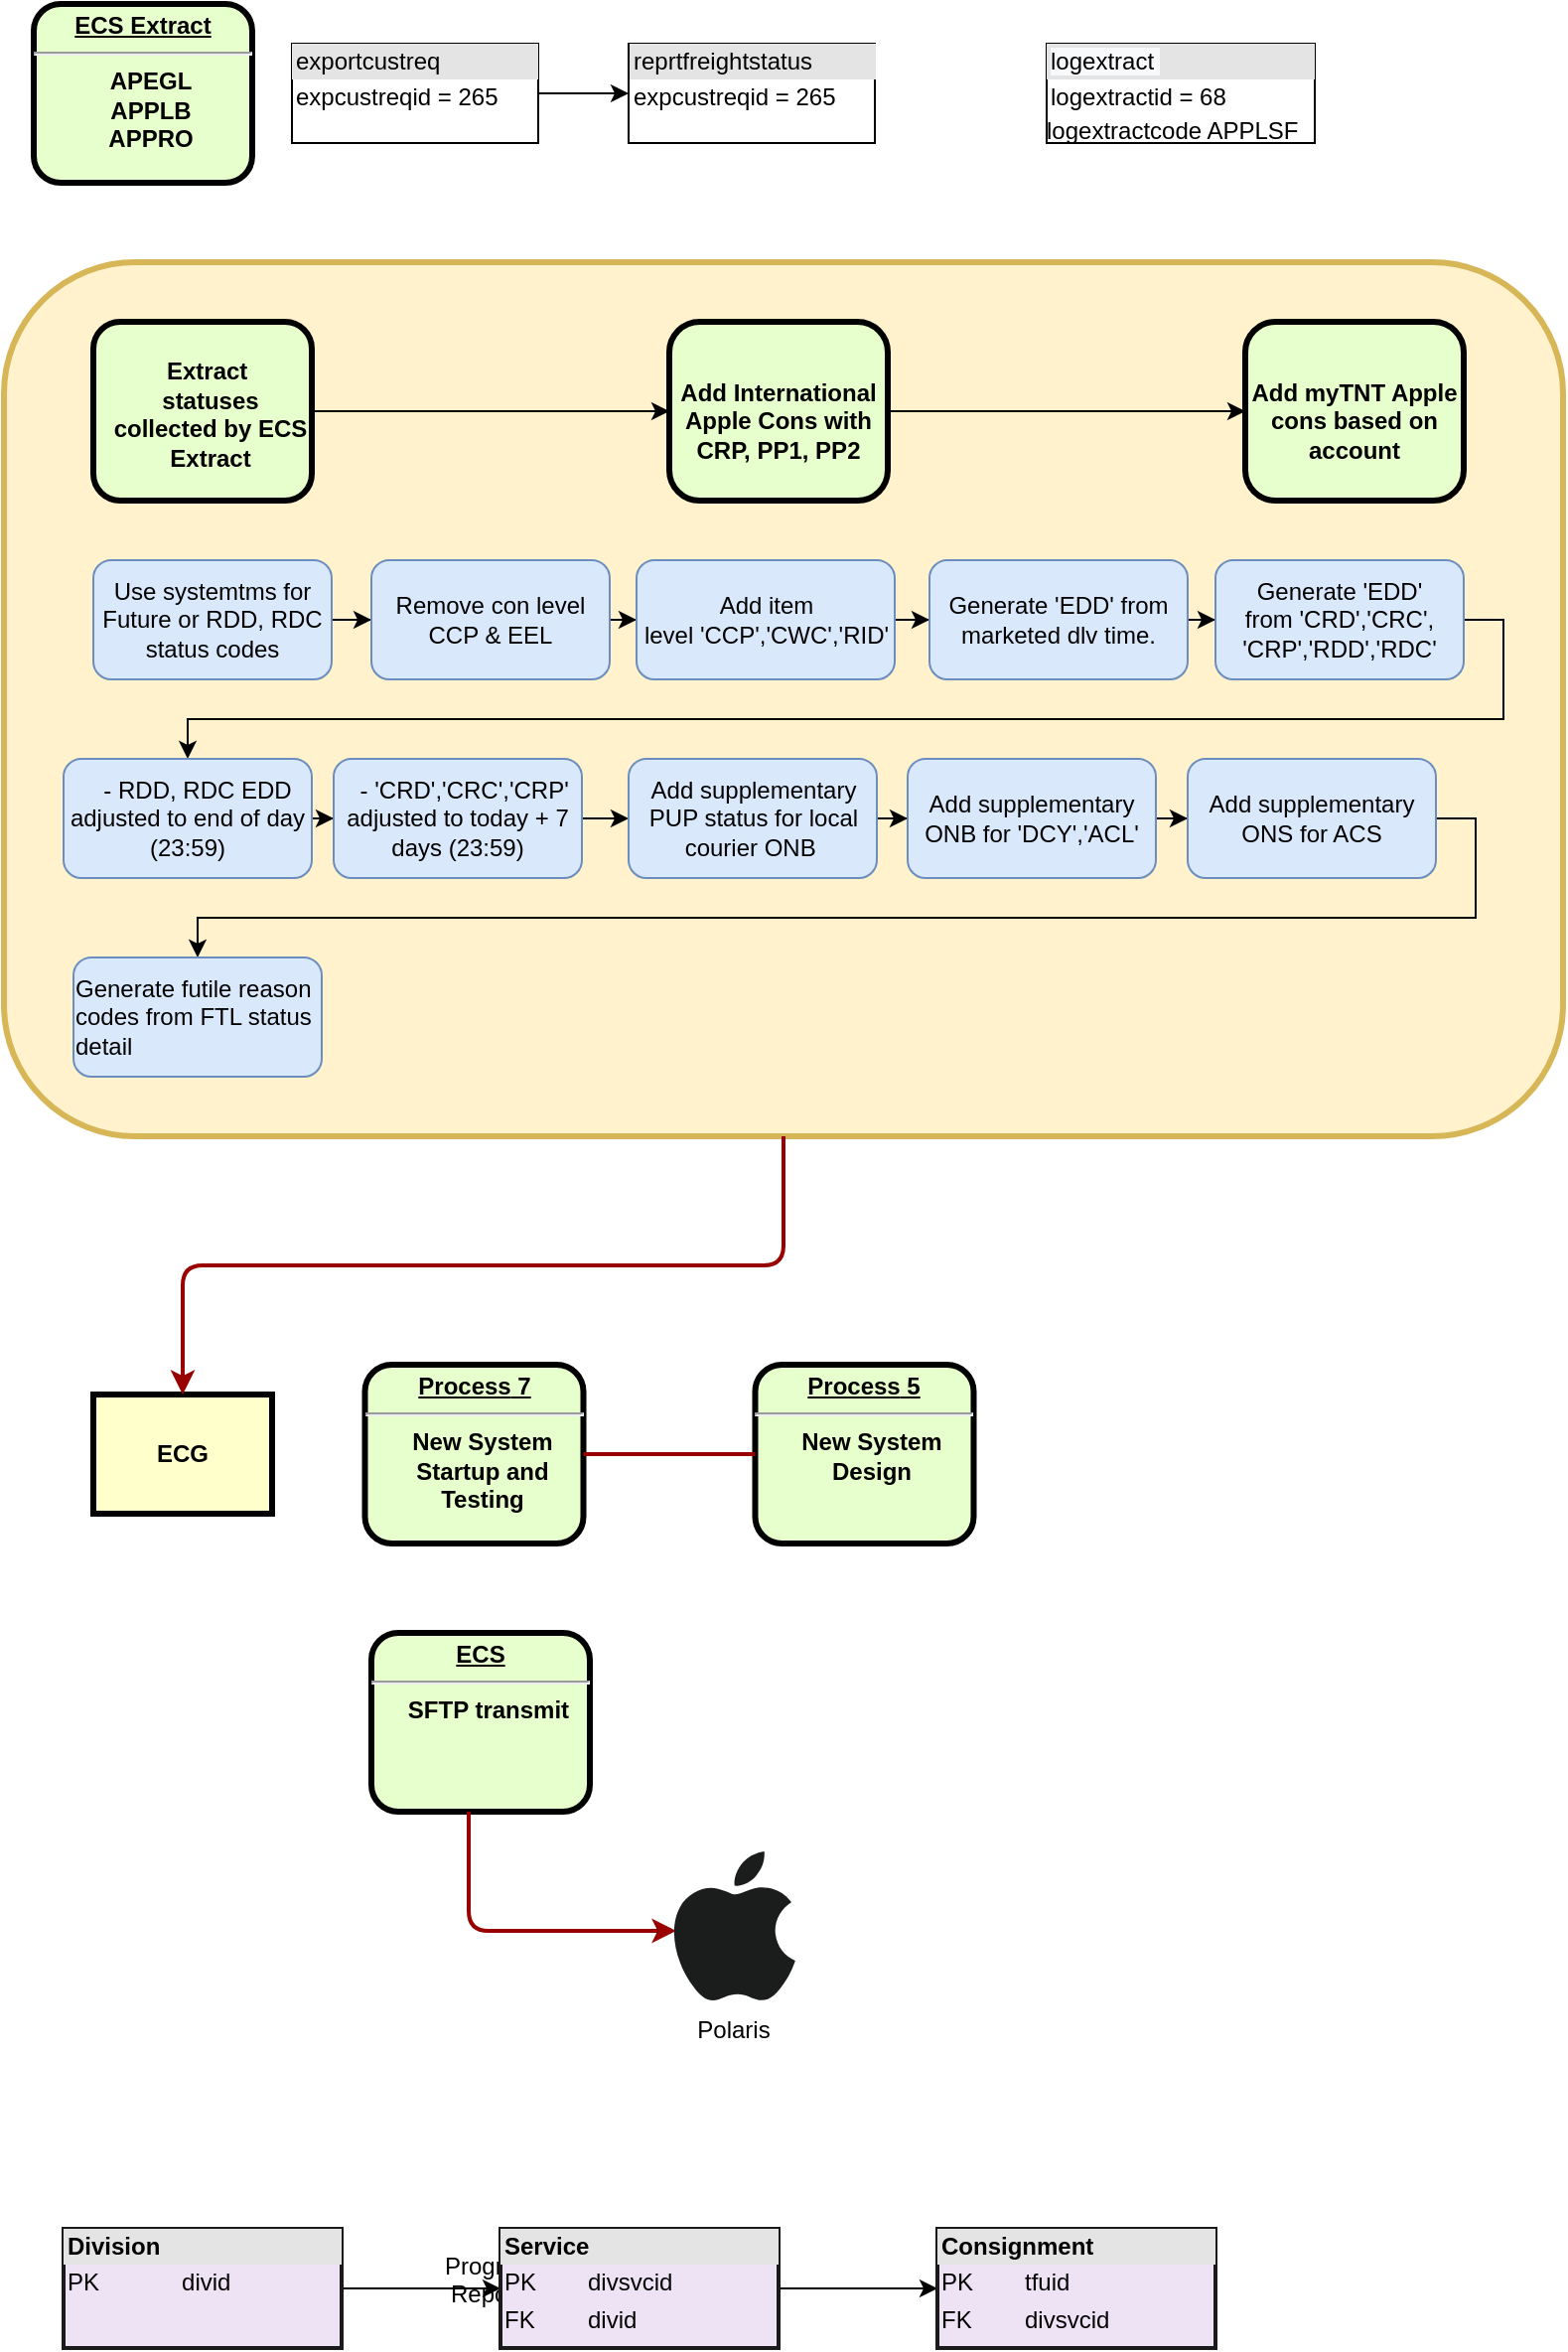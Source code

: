 <mxfile version="13.2.4" type="github">
  <diagram name="Page-1" id="c7558073-3199-34d8-9f00-42111426c3f3">
    <mxGraphModel dx="1090" dy="602" grid="1" gridSize="10" guides="1" tooltips="1" connect="1" arrows="1" fold="1" page="1" pageScale="1" pageWidth="826" pageHeight="1169" background="#ffffff" math="0" shadow="0">
      <root>
        <mxCell id="0" />
        <mxCell id="1" parent="0" />
        <mxCell id="7W_plpCJhQbWiAo0D66k-156" value="&lt;p style=&quot;margin: 0px ; margin-top: 4px ; text-align: center ; text-decoration: underline&quot;&gt;&lt;br&gt;&lt;/p&gt;" style="verticalAlign=middle;align=center;overflow=fill;fontSize=12;fontFamily=Helvetica;html=1;rounded=1;fontStyle=1;strokeWidth=3;fillColor=#fff2cc;strokeColor=#d6b656;" vertex="1" parent="1">
          <mxGeometry x="15" y="170" width="785" height="440" as="geometry" />
        </mxCell>
        <mxCell id="9" value="&lt;p style=&quot;margin: 0px; margin-top: 4px; text-align: center; text-decoration: underline;&quot;&gt;&lt;strong&gt;&lt;strong&gt;Process&lt;/strong&gt; 5&lt;br /&gt;&lt;/strong&gt;&lt;/p&gt;&lt;hr /&gt;&lt;p style=&quot;margin: 0px; margin-left: 8px;&quot;&gt;New System&lt;/p&gt;&lt;p style=&quot;margin: 0px; margin-left: 8px;&quot;&gt;Design&lt;/p&gt;" style="verticalAlign=middle;align=center;overflow=fill;fontSize=12;fontFamily=Helvetica;html=1;rounded=1;fontStyle=1;strokeWidth=3;fillColor=#E6FFCC" parent="1" vertex="1">
          <mxGeometry x="393.25" y="725" width="110" height="90" as="geometry" />
        </mxCell>
        <mxCell id="10" value="&lt;p style=&quot;margin: 0px ; margin-top: 4px ; text-align: center ; text-decoration: underline&quot;&gt;&lt;strong&gt;ECS&lt;/strong&gt;&lt;/p&gt;&lt;hr&gt;&lt;p style=&quot;margin: 0px ; margin-left: 8px&quot;&gt;SFTP transmit&lt;/p&gt;" style="verticalAlign=middle;align=center;overflow=fill;fontSize=12;fontFamily=Helvetica;html=1;rounded=1;fontStyle=1;strokeWidth=3;fillColor=#E6FFCC" parent="1" vertex="1">
          <mxGeometry x="200.0" y="860" width="110" height="90" as="geometry" />
        </mxCell>
        <mxCell id="14" value="ECG" style="whiteSpace=wrap;align=center;verticalAlign=middle;fontStyle=1;strokeWidth=3;fillColor=#FFFFCC" parent="1" vertex="1">
          <mxGeometry x="60.0" y="740.0" width="90" height="60" as="geometry" />
        </mxCell>
        <mxCell id="11" value="&lt;p style=&quot;margin: 0px; margin-top: 4px; text-align: center; text-decoration: underline;&quot;&gt;&lt;strong&gt;&lt;strong&gt;Process&lt;/strong&gt; 7&lt;br /&gt;&lt;/strong&gt;&lt;/p&gt;&lt;hr /&gt;&lt;p style=&quot;margin: 0px; margin-left: 8px;&quot;&gt;New System&lt;/p&gt;&lt;p style=&quot;margin: 0px; margin-left: 8px;&quot;&gt;Startup and&lt;/p&gt;&lt;p style=&quot;margin: 0px; margin-left: 8px;&quot;&gt;Testing&lt;/p&gt;" style="verticalAlign=middle;align=center;overflow=fill;fontSize=12;fontFamily=Helvetica;html=1;rounded=1;fontStyle=1;strokeWidth=3;fillColor=#E6FFCC" parent="1" vertex="1">
          <mxGeometry x="196.75" y="725" width="110" height="90" as="geometry" />
        </mxCell>
        <mxCell id="51" value="" style="endArrow=none;noEdgeStyle=1;strokeColor=#990000;strokeWidth=2" parent="1" source="9" target="11" edge="1">
          <mxGeometry relative="1" as="geometry">
            <mxPoint x="58.258" y="696" as="sourcePoint" />
            <mxPoint x="253.578" y="865" as="targetPoint" />
          </mxGeometry>
        </mxCell>
        <mxCell id="85" value="" style="edgeStyle=elbowEdgeStyle;elbow=horizontal;strokeColor=#990000;strokeWidth=2" parent="1" source="10" edge="1">
          <mxGeometry width="100" height="100" relative="1" as="geometry">
            <mxPoint x="135.0" y="1120" as="sourcePoint" />
            <mxPoint x="353.5" y="1010" as="targetPoint" />
            <Array as="points">
              <mxPoint x="249" y="1010" />
            </Array>
          </mxGeometry>
        </mxCell>
        <mxCell id="86" value="Progress&#xa;Reports" style="text;spacingTop=-5;align=center" parent="1" vertex="1">
          <mxGeometry x="246.0" y="1170" width="30" height="20" as="geometry" />
        </mxCell>
        <mxCell id="87" value="" style="edgeStyle=elbowEdgeStyle;elbow=vertical;strokeColor=#990000;strokeWidth=2" parent="1" source="7W_plpCJhQbWiAo0D66k-156" target="14" edge="1">
          <mxGeometry width="100" height="100" relative="1" as="geometry">
            <mxPoint x="75" y="1120" as="sourcePoint" />
            <mxPoint x="175" y="1020" as="targetPoint" />
          </mxGeometry>
        </mxCell>
        <mxCell id="7W_plpCJhQbWiAo0D66k-100" value="Polaris&lt;br&gt;" style="dashed=0;outlineConnect=0;html=1;align=center;labelPosition=center;verticalLabelPosition=bottom;verticalAlign=top;shape=mxgraph.weblogos.apple;fillColor=#1B1C1C;strokeColor=none" vertex="1" parent="1">
          <mxGeometry x="351" y="970" width="62.4" height="76.2" as="geometry" />
        </mxCell>
        <mxCell id="7W_plpCJhQbWiAo0D66k-104" value="&lt;p style=&quot;margin: 0px ; margin-top: 4px ; text-align: center ; text-decoration: underline&quot;&gt;&lt;strong&gt;ECS Extract&lt;/strong&gt;&lt;/p&gt;&lt;hr&gt;&lt;p style=&quot;margin: 0px ; margin-left: 8px&quot;&gt;APEGL&lt;/p&gt;&lt;p style=&quot;margin: 0px ; margin-left: 8px&quot;&gt;APPLB&lt;/p&gt;&lt;p style=&quot;margin: 0px ; margin-left: 8px&quot;&gt;APPRO&lt;/p&gt;&lt;div&gt;&lt;br&gt;&lt;/div&gt;" style="verticalAlign=middle;align=center;overflow=fill;fontSize=12;fontFamily=Helvetica;html=1;rounded=1;fontStyle=1;strokeWidth=3;fillColor=#E6FFCC" vertex="1" parent="1">
          <mxGeometry x="30.0" y="40" width="110" height="90" as="geometry" />
        </mxCell>
        <mxCell id="7W_plpCJhQbWiAo0D66k-112" value="" style="edgeStyle=orthogonalEdgeStyle;rounded=0;orthogonalLoop=1;jettySize=auto;html=1;" edge="1" parent="1" source="7W_plpCJhQbWiAo0D66k-107" target="7W_plpCJhQbWiAo0D66k-111">
          <mxGeometry relative="1" as="geometry" />
        </mxCell>
        <mxCell id="7W_plpCJhQbWiAo0D66k-107" value="&lt;div style=&quot;box-sizing: border-box ; width: 100% ; background: #e4e4e4 ; padding: 2px&quot;&gt;exportcustreq&lt;/div&gt;&lt;table style=&quot;width: 100% ; font-size: 1em&quot; cellpadding=&quot;2&quot; cellspacing=&quot;0&quot;&gt;&lt;tbody&gt;&lt;tr&gt;&lt;td&gt;expcustreqid = 265&lt;br&gt;&lt;/td&gt;&lt;td&gt;&lt;/td&gt;&lt;/tr&gt;&lt;/tbody&gt;&lt;/table&gt;" style="verticalAlign=top;align=left;overflow=fill;html=1;" vertex="1" parent="1">
          <mxGeometry x="160" y="60" width="124" height="50" as="geometry" />
        </mxCell>
        <mxCell id="7W_plpCJhQbWiAo0D66k-111" value="&lt;div style=&quot;box-sizing: border-box ; width: 100% ; background: #e4e4e4 ; padding: 2px&quot;&gt;reprtfreightstatus&lt;/div&gt;&lt;table style=&quot;width: 100% ; font-size: 1em&quot; cellpadding=&quot;2&quot; cellspacing=&quot;0&quot;&gt;&lt;tbody&gt;&lt;tr&gt;&lt;td&gt;expcustreqid = 265&lt;br&gt;&lt;/td&gt;&lt;td&gt;&lt;/td&gt;&lt;/tr&gt;&lt;/tbody&gt;&lt;/table&gt;" style="verticalAlign=top;align=left;overflow=fill;html=1;" vertex="1" parent="1">
          <mxGeometry x="329.5" y="60" width="124" height="50" as="geometry" />
        </mxCell>
        <mxCell id="7W_plpCJhQbWiAo0D66k-108" value="&lt;div style=&quot;box-sizing: border-box ; width: 100% ; background: #e4e4e4 ; padding: 2px&quot;&gt;&lt;span style=&quot;background-color: rgb(248 , 249 , 250)&quot;&gt;logextract&amp;nbsp;&lt;/span&gt;&lt;br&gt;&lt;/div&gt;&lt;table style=&quot;width: 100% ; font-size: 1em&quot; cellpadding=&quot;2&quot; cellspacing=&quot;0&quot;&gt;&lt;tbody&gt;&lt;tr&gt;&lt;td&gt;logextractid = 68&lt;br&gt;&lt;/td&gt;&lt;td&gt;&lt;/td&gt;&lt;/tr&gt;&lt;/tbody&gt;&lt;/table&gt;logextractcode APPLSF" style="verticalAlign=top;align=left;overflow=fill;html=1;" vertex="1" parent="1">
          <mxGeometry x="540" y="60" width="135" height="50" as="geometry" />
        </mxCell>
        <mxCell id="7W_plpCJhQbWiAo0D66k-128" value="" style="edgeStyle=orthogonalEdgeStyle;rounded=0;orthogonalLoop=1;jettySize=auto;html=1;" edge="1" parent="1" source="7W_plpCJhQbWiAo0D66k-126" target="7W_plpCJhQbWiAo0D66k-127">
          <mxGeometry relative="1" as="geometry" />
        </mxCell>
        <mxCell id="7W_plpCJhQbWiAo0D66k-126" value="&lt;span style=&quot;text-align: left&quot;&gt;Use systemtms for Future or RDD, RDC status codes&lt;/span&gt;" style="rounded=1;whiteSpace=wrap;html=1;align=center;fillColor=#dae8fc;strokeColor=#6c8ebf;" vertex="1" parent="1">
          <mxGeometry x="60" y="320" width="120" height="60" as="geometry" />
        </mxCell>
        <mxCell id="7W_plpCJhQbWiAo0D66k-130" value="" style="edgeStyle=orthogonalEdgeStyle;rounded=0;orthogonalLoop=1;jettySize=auto;html=1;" edge="1" parent="1" source="7W_plpCJhQbWiAo0D66k-127" target="7W_plpCJhQbWiAo0D66k-129">
          <mxGeometry relative="1" as="geometry" />
        </mxCell>
        <mxCell id="7W_plpCJhQbWiAo0D66k-127" value="&lt;span style=&quot;text-align: left&quot;&gt;Remove con level CCP &amp;amp; EEL&lt;/span&gt;" style="rounded=1;whiteSpace=wrap;html=1;align=center;fillColor=#dae8fc;strokeColor=#6c8ebf;" vertex="1" parent="1">
          <mxGeometry x="200" y="320" width="120" height="60" as="geometry" />
        </mxCell>
        <mxCell id="7W_plpCJhQbWiAo0D66k-132" value="" style="edgeStyle=orthogonalEdgeStyle;rounded=0;orthogonalLoop=1;jettySize=auto;html=1;" edge="1" parent="1" source="7W_plpCJhQbWiAo0D66k-129" target="7W_plpCJhQbWiAo0D66k-131">
          <mxGeometry relative="1" as="geometry" />
        </mxCell>
        <mxCell id="7W_plpCJhQbWiAo0D66k-129" value="&lt;span style=&quot;text-align: left&quot;&gt;Add item level&amp;nbsp;&#39;CCP&#39;,&#39;CWC&#39;,&#39;RID&#39;&lt;/span&gt;" style="rounded=1;whiteSpace=wrap;html=1;align=center;fillColor=#dae8fc;strokeColor=#6c8ebf;" vertex="1" parent="1">
          <mxGeometry x="333.5" y="320" width="130" height="60" as="geometry" />
        </mxCell>
        <mxCell id="7W_plpCJhQbWiAo0D66k-134" value="" style="edgeStyle=orthogonalEdgeStyle;rounded=0;orthogonalLoop=1;jettySize=auto;html=1;" edge="1" parent="1" source="7W_plpCJhQbWiAo0D66k-131" target="7W_plpCJhQbWiAo0D66k-133">
          <mxGeometry relative="1" as="geometry" />
        </mxCell>
        <mxCell id="7W_plpCJhQbWiAo0D66k-131" value="&lt;span style=&quot;text-align: left&quot;&gt;Generate &#39;EDD&#39; from marketed dlv time.&lt;/span&gt;" style="rounded=1;whiteSpace=wrap;html=1;align=center;fillColor=#dae8fc;strokeColor=#6c8ebf;" vertex="1" parent="1">
          <mxGeometry x="481" y="320" width="130" height="60" as="geometry" />
        </mxCell>
        <mxCell id="7W_plpCJhQbWiAo0D66k-139" value="" style="edgeStyle=orthogonalEdgeStyle;rounded=0;orthogonalLoop=1;jettySize=auto;html=1;exitX=1;exitY=0.5;exitDx=0;exitDy=0;" edge="1" parent="1" source="7W_plpCJhQbWiAo0D66k-133" target="7W_plpCJhQbWiAo0D66k-138">
          <mxGeometry relative="1" as="geometry" />
        </mxCell>
        <mxCell id="7W_plpCJhQbWiAo0D66k-133" value="&lt;span style=&quot;text-align: left&quot;&gt;Generate &#39;EDD&#39; from&amp;nbsp;&#39;CRD&#39;,&#39;CRC&#39;, &#39;CRP&#39;,&#39;RDD&#39;,&#39;RDC&#39;&lt;/span&gt;" style="rounded=1;whiteSpace=wrap;html=1;align=center;fillColor=#dae8fc;strokeColor=#6c8ebf;" vertex="1" parent="1">
          <mxGeometry x="625" y="320" width="125" height="60" as="geometry" />
        </mxCell>
        <mxCell id="7W_plpCJhQbWiAo0D66k-141" value="" style="edgeStyle=orthogonalEdgeStyle;rounded=0;orthogonalLoop=1;jettySize=auto;html=1;" edge="1" parent="1" source="7W_plpCJhQbWiAo0D66k-138" target="7W_plpCJhQbWiAo0D66k-140">
          <mxGeometry relative="1" as="geometry" />
        </mxCell>
        <mxCell id="7W_plpCJhQbWiAo0D66k-138" value="&lt;span style=&quot;text-align: left&quot;&gt;&amp;nbsp; &amp;nbsp;- RDD, RDC EDD adjusted to end of day (23:59)&lt;/span&gt;" style="rounded=1;whiteSpace=wrap;html=1;align=center;fillColor=#dae8fc;strokeColor=#6c8ebf;" vertex="1" parent="1">
          <mxGeometry x="45" y="420" width="125" height="60" as="geometry" />
        </mxCell>
        <mxCell id="7W_plpCJhQbWiAo0D66k-143" value="" style="edgeStyle=orthogonalEdgeStyle;rounded=0;orthogonalLoop=1;jettySize=auto;html=1;" edge="1" parent="1" source="7W_plpCJhQbWiAo0D66k-140" target="7W_plpCJhQbWiAo0D66k-142">
          <mxGeometry relative="1" as="geometry" />
        </mxCell>
        <mxCell id="7W_plpCJhQbWiAo0D66k-140" value="&lt;span style=&quot;text-align: left&quot;&gt;&amp;nbsp; &amp;nbsp;-&amp;nbsp;&#39;CRD&#39;,&#39;CRC&#39;,&#39;CRP&#39;&amp;nbsp; adjusted to today + 7 days (23:59)&lt;/span&gt;" style="rounded=1;whiteSpace=wrap;html=1;align=center;fillColor=#dae8fc;strokeColor=#6c8ebf;" vertex="1" parent="1">
          <mxGeometry x="181" y="420" width="125" height="60" as="geometry" />
        </mxCell>
        <mxCell id="7W_plpCJhQbWiAo0D66k-145" value="" style="edgeStyle=orthogonalEdgeStyle;rounded=0;orthogonalLoop=1;jettySize=auto;html=1;" edge="1" parent="1" source="7W_plpCJhQbWiAo0D66k-142" target="7W_plpCJhQbWiAo0D66k-144">
          <mxGeometry relative="1" as="geometry" />
        </mxCell>
        <mxCell id="7W_plpCJhQbWiAo0D66k-142" value="&lt;span style=&quot;text-align: left&quot;&gt;Add supplementary PUP status for local courier ONB&amp;nbsp;&lt;/span&gt;" style="rounded=1;whiteSpace=wrap;html=1;align=center;fillColor=#dae8fc;strokeColor=#6c8ebf;" vertex="1" parent="1">
          <mxGeometry x="329.5" y="420" width="125" height="60" as="geometry" />
        </mxCell>
        <mxCell id="7W_plpCJhQbWiAo0D66k-147" value="" style="edgeStyle=orthogonalEdgeStyle;rounded=0;orthogonalLoop=1;jettySize=auto;html=1;" edge="1" parent="1" source="7W_plpCJhQbWiAo0D66k-144" target="7W_plpCJhQbWiAo0D66k-146">
          <mxGeometry relative="1" as="geometry" />
        </mxCell>
        <mxCell id="7W_plpCJhQbWiAo0D66k-144" value="&lt;span style=&quot;text-align: left&quot;&gt;Add supplementary ONB for&amp;nbsp;&lt;/span&gt;&#39;DCY&#39;,&#39;ACL&#39;" style="rounded=1;whiteSpace=wrap;html=1;align=center;fillColor=#dae8fc;strokeColor=#6c8ebf;" vertex="1" parent="1">
          <mxGeometry x="470" y="420" width="125" height="60" as="geometry" />
        </mxCell>
        <mxCell id="7W_plpCJhQbWiAo0D66k-150" value="" style="edgeStyle=orthogonalEdgeStyle;rounded=0;orthogonalLoop=1;jettySize=auto;html=1;exitX=1;exitY=0.5;exitDx=0;exitDy=0;" edge="1" parent="1" source="7W_plpCJhQbWiAo0D66k-146" target="7W_plpCJhQbWiAo0D66k-149">
          <mxGeometry relative="1" as="geometry" />
        </mxCell>
        <mxCell id="7W_plpCJhQbWiAo0D66k-146" value="&lt;span style=&quot;text-align: left&quot;&gt;Add supplementary ONS for ACS&lt;/span&gt;" style="rounded=1;whiteSpace=wrap;html=1;align=center;fillColor=#dae8fc;strokeColor=#6c8ebf;" vertex="1" parent="1">
          <mxGeometry x="611" y="420" width="125" height="60" as="geometry" />
        </mxCell>
        <mxCell id="7W_plpCJhQbWiAo0D66k-149" value="&lt;div style=&quot;text-align: left&quot;&gt;&lt;span&gt;Generate futile reason codes from FTL status detail&lt;/span&gt;&lt;/div&gt;" style="rounded=1;whiteSpace=wrap;html=1;align=center;fillColor=#dae8fc;strokeColor=#6c8ebf;" vertex="1" parent="1">
          <mxGeometry x="50" y="520" width="125" height="60" as="geometry" />
        </mxCell>
        <mxCell id="7W_plpCJhQbWiAo0D66k-153" value="" style="edgeStyle=orthogonalEdgeStyle;rounded=0;orthogonalLoop=1;jettySize=auto;html=1;" edge="1" parent="1" source="7W_plpCJhQbWiAo0D66k-151" target="7W_plpCJhQbWiAo0D66k-152">
          <mxGeometry relative="1" as="geometry" />
        </mxCell>
        <mxCell id="7W_plpCJhQbWiAo0D66k-151" value="&lt;div style=&quot;box-sizing: border-box ; width: 100% ; background: #e4e4e4 ; padding: 2px&quot;&gt;&lt;b&gt;Division&lt;/b&gt;&lt;/div&gt;&lt;table style=&quot;width: 100% ; font-size: 1em&quot; cellpadding=&quot;2&quot; cellspacing=&quot;0&quot;&gt;&lt;tbody&gt;&lt;tr&gt;&lt;td&gt;PK&lt;/td&gt;&lt;td&gt;divid&lt;/td&gt;&lt;/tr&gt;&lt;tr&gt;&lt;td&gt;&lt;br&gt;&lt;/td&gt;&lt;td&gt;&lt;/td&gt;&lt;/tr&gt;&lt;/tbody&gt;&lt;/table&gt;" style="verticalAlign=top;align=left;overflow=fill;html=1;strokeColor=#1A1A1A;fillColor=#EEE2F5;strokeWidth=2;" vertex="1" parent="1">
          <mxGeometry x="45" y="1160" width="140" height="60" as="geometry" />
        </mxCell>
        <mxCell id="7W_plpCJhQbWiAo0D66k-155" value="" style="edgeStyle=orthogonalEdgeStyle;rounded=0;orthogonalLoop=1;jettySize=auto;html=1;" edge="1" parent="1" source="7W_plpCJhQbWiAo0D66k-152" target="7W_plpCJhQbWiAo0D66k-154">
          <mxGeometry relative="1" as="geometry" />
        </mxCell>
        <mxCell id="7W_plpCJhQbWiAo0D66k-152" value="&lt;div style=&quot;box-sizing: border-box ; width: 100% ; background: #e4e4e4 ; padding: 2px&quot;&gt;&lt;b&gt;Service&lt;/b&gt;&lt;/div&gt;&lt;table style=&quot;width: 100% ; font-size: 1em&quot; cellpadding=&quot;2&quot; cellspacing=&quot;0&quot;&gt;&lt;tbody&gt;&lt;tr&gt;&lt;td&gt;PK&lt;/td&gt;&lt;td&gt;divsvcid&lt;/td&gt;&lt;/tr&gt;&lt;tr&gt;&lt;td&gt;FK&lt;/td&gt;&lt;td&gt;divid&lt;/td&gt;&lt;/tr&gt;&lt;/tbody&gt;&lt;/table&gt;" style="verticalAlign=top;align=left;overflow=fill;html=1;strokeColor=#1A1A1A;fillColor=#EEE2F5;strokeWidth=2;" vertex="1" parent="1">
          <mxGeometry x="265" y="1160" width="140" height="60" as="geometry" />
        </mxCell>
        <mxCell id="7W_plpCJhQbWiAo0D66k-154" value="&lt;div style=&quot;box-sizing: border-box ; width: 100% ; background: #e4e4e4 ; padding: 2px&quot;&gt;&lt;b&gt;Consignment&lt;/b&gt;&lt;/div&gt;&lt;table style=&quot;width: 100% ; font-size: 1em&quot; cellpadding=&quot;2&quot; cellspacing=&quot;0&quot;&gt;&lt;tbody&gt;&lt;tr&gt;&lt;td&gt;PK&lt;/td&gt;&lt;td&gt;tfuid&lt;/td&gt;&lt;/tr&gt;&lt;tr&gt;&lt;td&gt;FK&lt;/td&gt;&lt;td&gt;divsvcid&lt;/td&gt;&lt;/tr&gt;&lt;/tbody&gt;&lt;/table&gt;" style="verticalAlign=top;align=left;overflow=fill;html=1;strokeColor=#1A1A1A;fillColor=#EEE2F5;strokeWidth=2;" vertex="1" parent="1">
          <mxGeometry x="485" y="1160" width="140" height="60" as="geometry" />
        </mxCell>
        <mxCell id="7W_plpCJhQbWiAo0D66k-157" value="" style="group" vertex="1" connectable="0" parent="1">
          <mxGeometry x="60" y="200" width="690" height="90" as="geometry" />
        </mxCell>
        <mxCell id="7W_plpCJhQbWiAo0D66k-105" value="&lt;p style=&quot;margin: 0px ; margin-top: 4px ; text-align: center ; text-decoration: underline&quot;&gt;&lt;/p&gt;&lt;p style=&quot;text-align: left ; margin: 0px 0px 0px 8px&quot;&gt;&lt;br&gt;&lt;/p&gt;&lt;p style=&quot;margin: 0px 0px 0px 8px&quot;&gt;Extract&amp;nbsp;&lt;/p&gt;&lt;p style=&quot;margin: 0px 0px 0px 8px&quot;&gt;statuses collected by ECS Extract&lt;/p&gt;&lt;p style=&quot;margin: 0px 0px 0px 8px&quot;&gt;&lt;br&gt;&lt;/p&gt;" style="verticalAlign=middle;align=center;overflow=fill;fontSize=12;fontFamily=Helvetica;html=1;rounded=1;fontStyle=1;strokeWidth=3;fillColor=#E6FFCC;whiteSpace=wrap;" vertex="1" parent="7W_plpCJhQbWiAo0D66k-157">
          <mxGeometry width="110" height="90" as="geometry" />
        </mxCell>
        <mxCell id="7W_plpCJhQbWiAo0D66k-119" value="&lt;br&gt;&lt;br&gt;Add International Apple Cons with CRP, PP1, PP2" style="verticalAlign=middle;align=center;overflow=fill;fontSize=12;fontFamily=Helvetica;html=1;rounded=1;fontStyle=1;strokeWidth=3;fillColor=#E6FFCC;horizontal=1;whiteSpace=wrap;arcSize=17;" vertex="1" parent="7W_plpCJhQbWiAo0D66k-157">
          <mxGeometry x="290" width="110" height="90" as="geometry" />
        </mxCell>
        <mxCell id="7W_plpCJhQbWiAo0D66k-121" value="&lt;br&gt;&lt;br&gt;Add myTNT Apple cons based on account" style="verticalAlign=middle;align=center;overflow=fill;fontSize=12;fontFamily=Helvetica;html=1;rounded=1;fontStyle=1;strokeWidth=3;fillColor=#E6FFCC;horizontal=1;whiteSpace=wrap;arcSize=17;" vertex="1" parent="7W_plpCJhQbWiAo0D66k-157">
          <mxGeometry x="580" width="110" height="90" as="geometry" />
        </mxCell>
        <mxCell id="7W_plpCJhQbWiAo0D66k-120" value="" style="edgeStyle=orthogonalEdgeStyle;rounded=0;orthogonalLoop=1;jettySize=auto;html=1;" edge="1" parent="7W_plpCJhQbWiAo0D66k-157" source="7W_plpCJhQbWiAo0D66k-105" target="7W_plpCJhQbWiAo0D66k-119">
          <mxGeometry relative="1" as="geometry" />
        </mxCell>
        <mxCell id="7W_plpCJhQbWiAo0D66k-122" value="" style="edgeStyle=orthogonalEdgeStyle;rounded=0;orthogonalLoop=1;jettySize=auto;html=1;" edge="1" parent="7W_plpCJhQbWiAo0D66k-157" source="7W_plpCJhQbWiAo0D66k-119" target="7W_plpCJhQbWiAo0D66k-121">
          <mxGeometry relative="1" as="geometry" />
        </mxCell>
      </root>
    </mxGraphModel>
  </diagram>
</mxfile>
